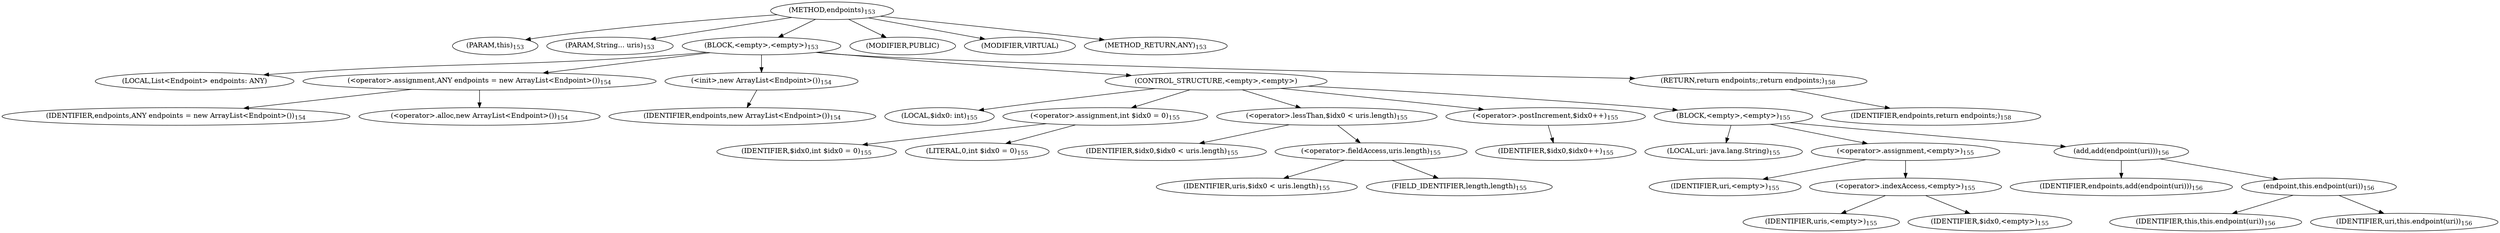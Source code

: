 digraph "endpoints" {  
"279" [label = <(METHOD,endpoints)<SUB>153</SUB>> ]
"14" [label = <(PARAM,this)<SUB>153</SUB>> ]
"280" [label = <(PARAM,String... uris)<SUB>153</SUB>> ]
"281" [label = <(BLOCK,&lt;empty&gt;,&lt;empty&gt;)<SUB>153</SUB>> ]
"12" [label = <(LOCAL,List&lt;Endpoint&gt; endpoints: ANY)> ]
"282" [label = <(&lt;operator&gt;.assignment,ANY endpoints = new ArrayList&lt;Endpoint&gt;())<SUB>154</SUB>> ]
"283" [label = <(IDENTIFIER,endpoints,ANY endpoints = new ArrayList&lt;Endpoint&gt;())<SUB>154</SUB>> ]
"284" [label = <(&lt;operator&gt;.alloc,new ArrayList&lt;Endpoint&gt;())<SUB>154</SUB>> ]
"285" [label = <(&lt;init&gt;,new ArrayList&lt;Endpoint&gt;())<SUB>154</SUB>> ]
"11" [label = <(IDENTIFIER,endpoints,new ArrayList&lt;Endpoint&gt;())<SUB>154</SUB>> ]
"286" [label = <(CONTROL_STRUCTURE,&lt;empty&gt;,&lt;empty&gt;)> ]
"287" [label = <(LOCAL,$idx0: int)<SUB>155</SUB>> ]
"288" [label = <(&lt;operator&gt;.assignment,int $idx0 = 0)<SUB>155</SUB>> ]
"289" [label = <(IDENTIFIER,$idx0,int $idx0 = 0)<SUB>155</SUB>> ]
"290" [label = <(LITERAL,0,int $idx0 = 0)<SUB>155</SUB>> ]
"291" [label = <(&lt;operator&gt;.lessThan,$idx0 &lt; uris.length)<SUB>155</SUB>> ]
"292" [label = <(IDENTIFIER,$idx0,$idx0 &lt; uris.length)<SUB>155</SUB>> ]
"293" [label = <(&lt;operator&gt;.fieldAccess,uris.length)<SUB>155</SUB>> ]
"294" [label = <(IDENTIFIER,uris,$idx0 &lt; uris.length)<SUB>155</SUB>> ]
"295" [label = <(FIELD_IDENTIFIER,length,length)<SUB>155</SUB>> ]
"296" [label = <(&lt;operator&gt;.postIncrement,$idx0++)<SUB>155</SUB>> ]
"297" [label = <(IDENTIFIER,$idx0,$idx0++)<SUB>155</SUB>> ]
"298" [label = <(BLOCK,&lt;empty&gt;,&lt;empty&gt;)<SUB>155</SUB>> ]
"299" [label = <(LOCAL,uri: java.lang.String)<SUB>155</SUB>> ]
"300" [label = <(&lt;operator&gt;.assignment,&lt;empty&gt;)<SUB>155</SUB>> ]
"301" [label = <(IDENTIFIER,uri,&lt;empty&gt;)<SUB>155</SUB>> ]
"302" [label = <(&lt;operator&gt;.indexAccess,&lt;empty&gt;)<SUB>155</SUB>> ]
"303" [label = <(IDENTIFIER,uris,&lt;empty&gt;)<SUB>155</SUB>> ]
"304" [label = <(IDENTIFIER,$idx0,&lt;empty&gt;)<SUB>155</SUB>> ]
"305" [label = <(add,add(endpoint(uri)))<SUB>156</SUB>> ]
"306" [label = <(IDENTIFIER,endpoints,add(endpoint(uri)))<SUB>156</SUB>> ]
"307" [label = <(endpoint,this.endpoint(uri))<SUB>156</SUB>> ]
"13" [label = <(IDENTIFIER,this,this.endpoint(uri))<SUB>156</SUB>> ]
"308" [label = <(IDENTIFIER,uri,this.endpoint(uri))<SUB>156</SUB>> ]
"309" [label = <(RETURN,return endpoints;,return endpoints;)<SUB>158</SUB>> ]
"310" [label = <(IDENTIFIER,endpoints,return endpoints;)<SUB>158</SUB>> ]
"311" [label = <(MODIFIER,PUBLIC)> ]
"312" [label = <(MODIFIER,VIRTUAL)> ]
"313" [label = <(METHOD_RETURN,ANY)<SUB>153</SUB>> ]
  "279" -> "14" 
  "279" -> "280" 
  "279" -> "281" 
  "279" -> "311" 
  "279" -> "312" 
  "279" -> "313" 
  "281" -> "12" 
  "281" -> "282" 
  "281" -> "285" 
  "281" -> "286" 
  "281" -> "309" 
  "282" -> "283" 
  "282" -> "284" 
  "285" -> "11" 
  "286" -> "287" 
  "286" -> "288" 
  "286" -> "291" 
  "286" -> "296" 
  "286" -> "298" 
  "288" -> "289" 
  "288" -> "290" 
  "291" -> "292" 
  "291" -> "293" 
  "293" -> "294" 
  "293" -> "295" 
  "296" -> "297" 
  "298" -> "299" 
  "298" -> "300" 
  "298" -> "305" 
  "300" -> "301" 
  "300" -> "302" 
  "302" -> "303" 
  "302" -> "304" 
  "305" -> "306" 
  "305" -> "307" 
  "307" -> "13" 
  "307" -> "308" 
  "309" -> "310" 
}

